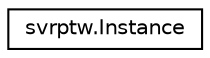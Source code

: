 digraph "Graphical Class Hierarchy"
{
  edge [fontname="Helvetica",fontsize="10",labelfontname="Helvetica",labelfontsize="10"];
  node [fontname="Helvetica",fontsize="10",shape=record];
  rankdir="LR";
  Node1 [label="svrptw.Instance",height=0.2,width=0.4,color="black", fillcolor="white", style="filled",URL="$classsvrptw_1_1_instance.html"];
}
